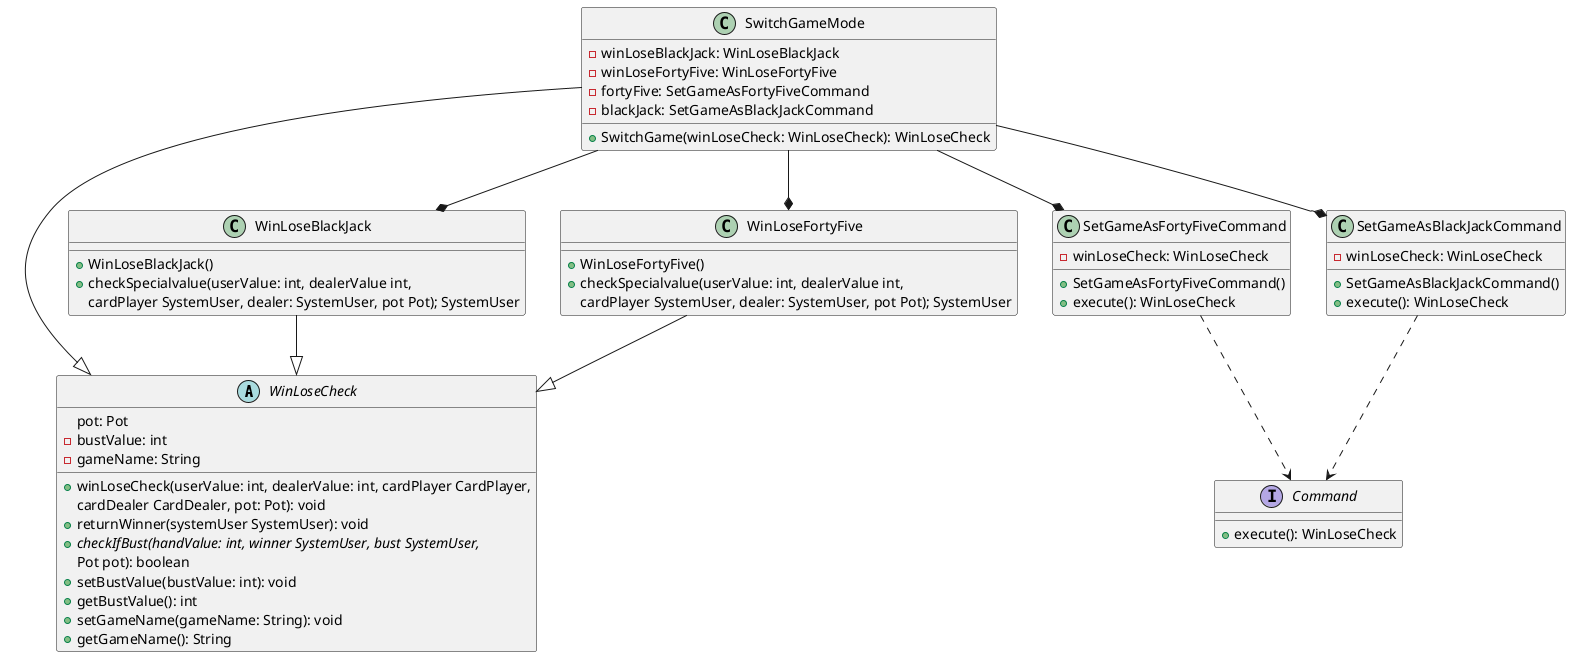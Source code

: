 @startuml

abstract class WinLoseCheck{
        pot: Pot
        -bustValue: int
        -gameName: String
        +winLoseCheck(userValue: int, dealerValue: int, cardPlayer CardPlayer,
            cardDealer CardDealer, pot: Pot): void
        +returnWinner(systemUser SystemUser): void
        {abstract}+checkIfBust(handValue: int, winner SystemUser, bust SystemUser,
            Pot pot): boolean
        +setBustValue(bustValue: int): void
        +getBustValue(): int
        +setGameName(gameName: String): void
        +getGameName(): String

}

class WinLoseBlackJack{
    +WinLoseBlackJack()
    +checkSpecialvalue(userValue: int, dealerValue int,
        cardPlayer SystemUser, dealer: SystemUser, pot Pot); SystemUser
}


class WinLoseFortyFive{
    +WinLoseFortyFive()
    +checkSpecialvalue(userValue: int, dealerValue int,
    cardPlayer SystemUser, dealer: SystemUser, pot Pot); SystemUser
}


interface Command{
    +execute(): WinLoseCheck
}

class SetGameAsFortyFiveCommand {
     -winLoseCheck: WinLoseCheck
     +SetGameAsFortyFiveCommand()
     +execute(): WinLoseCheck
}


class SetGameAsBlackJackCommand {
    -winLoseCheck: WinLoseCheck
    +SetGameAsBlackJackCommand()
    +execute(): WinLoseCheck
}

class SwitchGameMode{
    -winLoseBlackJack: WinLoseBlackJack
    -winLoseFortyFive: WinLoseFortyFive
    -fortyFive: SetGameAsFortyFiveCommand
    -blackJack: SetGameAsBlackJackCommand
    +SwitchGame(winLoseCheck: WinLoseCheck): WinLoseCheck
}



SetGameAsFortyFiveCommand ..> Command

SetGameAsBlackJackCommand ..> Command


SwitchGameMode --|> WinLoseCheck
SwitchGameMode --* SetGameAsFortyFiveCommand
SwitchGameMode --* SetGameAsBlackJackCommand
SwitchGameMode --* WinLoseFortyFive
SwitchGameMode --* WinLoseBlackJack
WinLoseBlackJack --|> WinLoseCheck
WinLoseFortyFive --|> WinLoseCheck


@enduml